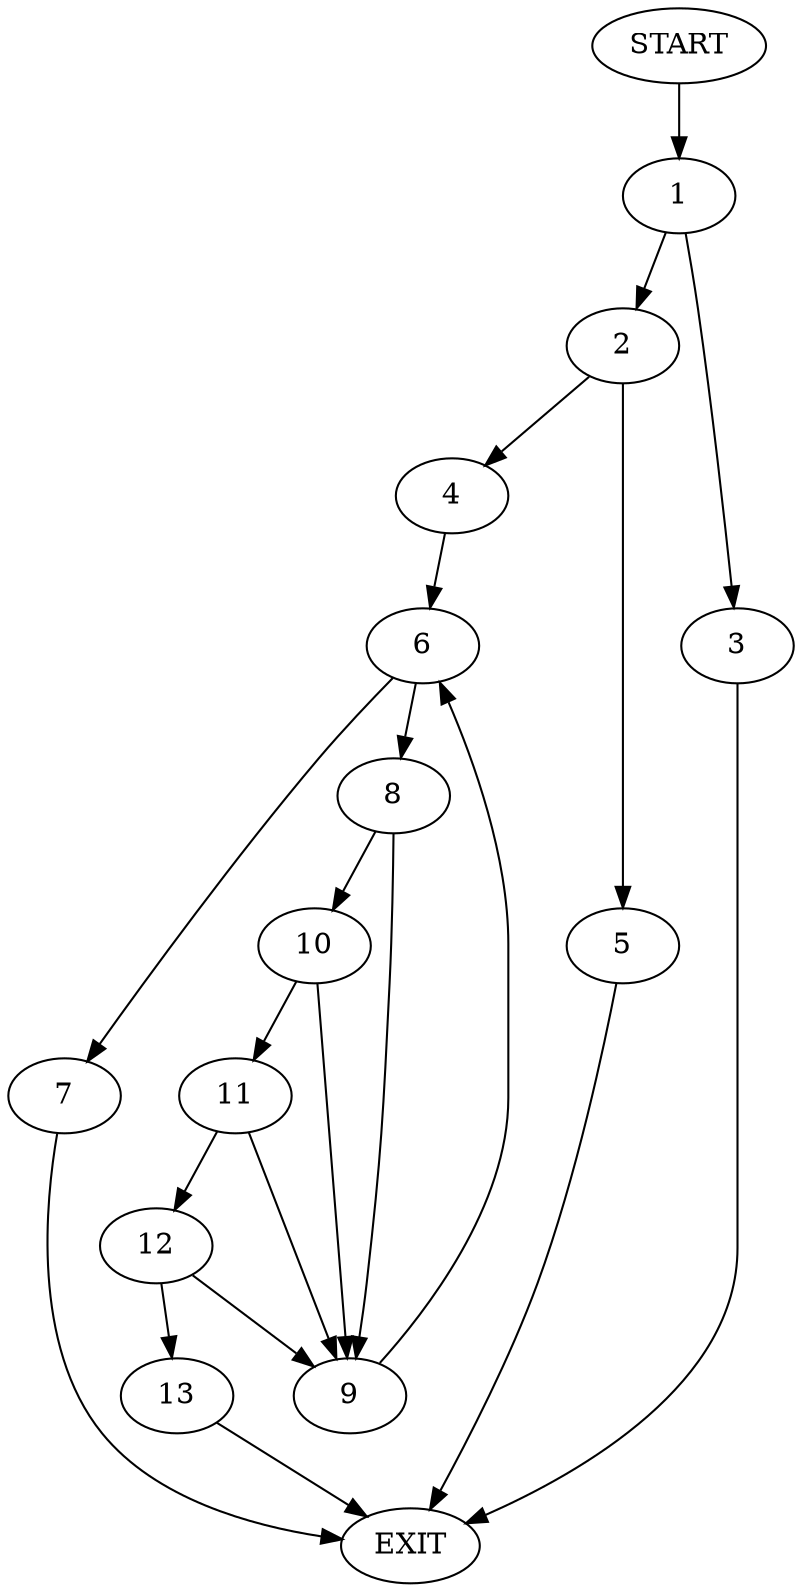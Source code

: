 digraph {
0 [label="START"]
14 [label="EXIT"]
0 -> 1
1 -> 2
1 -> 3
3 -> 14
2 -> 4
2 -> 5
4 -> 6
5 -> 14
6 -> 7
6 -> 8
8 -> 9
8 -> 10
7 -> 14
10 -> 9
10 -> 11
9 -> 6
11 -> 9
11 -> 12
12 -> 9
12 -> 13
13 -> 14
}
